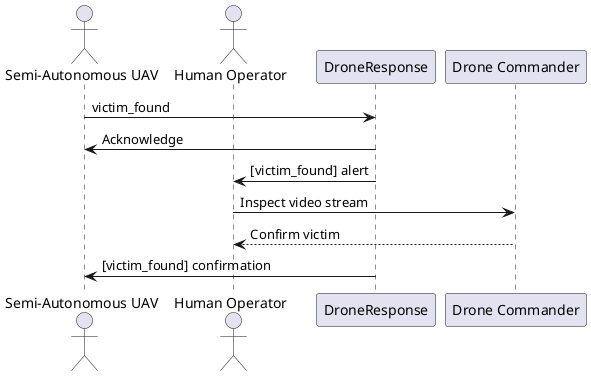 @startuml "Victim Confirmation"

actor "Semi-Autonomous UAV" as UAV
actor "Human Operator" as Operator
participant "DroneResponse" as Response
participant "Drone Commander" as Commander

UAV -> Response: victim_found
Response -> UAV: Acknowledge
Response -> Operator: [victim_found] alert
Operator -> Commander: Inspect video stream
Commander --> Operator: Confirm victim
Response -> UAV: [victim_found] confirmation

@enduml
